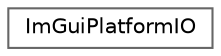 digraph "类继承关系图"
{
 // LATEX_PDF_SIZE
  bgcolor="transparent";
  edge [fontname=Helvetica,fontsize=10,labelfontname=Helvetica,labelfontsize=10];
  node [fontname=Helvetica,fontsize=10,shape=box,height=0.2,width=0.4];
  rankdir="LR";
  Node0 [id="Node000000",label="ImGuiPlatformIO",height=0.2,width=0.4,color="grey40", fillcolor="white", style="filled",URL="$struct_im_gui_platform_i_o.html",tooltip=" "];
}
